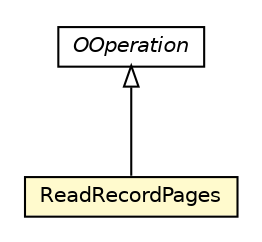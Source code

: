 #!/usr/local/bin/dot
#
# Class diagram 
# Generated by UMLGraph version R5_6-24-gf6e263 (http://www.umlgraph.org/)
#

digraph G {
	edge [fontname="Helvetica",fontsize=10,labelfontname="Helvetica",labelfontsize=10];
	node [fontname="Helvetica",fontsize=10,shape=plaintext];
	nodesep=0.25;
	ranksep=0.5;
	// com.orientechnologies.orient.core.storage.impl.local.statistic.OOperation
	c911587 [label=<<table title="com.orientechnologies.orient.core.storage.impl.local.statistic.OOperation" border="0" cellborder="1" cellspacing="0" cellpadding="2" port="p" href="./OOperation.html">
		<tr><td><table border="0" cellspacing="0" cellpadding="1">
<tr><td align="center" balign="center"><font face="Helvetica-Oblique"> OOperation </font></td></tr>
		</table></td></tr>
		</table>>, URL="./OOperation.html", fontname="Helvetica", fontcolor="black", fontsize=10.0];
	// com.orientechnologies.orient.core.storage.impl.local.statistic.OClusterCountersHolder.ReadRecordPages
	c911592 [label=<<table title="com.orientechnologies.orient.core.storage.impl.local.statistic.OClusterCountersHolder.ReadRecordPages" border="0" cellborder="1" cellspacing="0" cellpadding="2" port="p" bgcolor="lemonChiffon" href="./OClusterCountersHolder.ReadRecordPages.html">
		<tr><td><table border="0" cellspacing="0" cellpadding="1">
<tr><td align="center" balign="center"> ReadRecordPages </td></tr>
		</table></td></tr>
		</table>>, URL="./OClusterCountersHolder.ReadRecordPages.html", fontname="Helvetica", fontcolor="black", fontsize=10.0];
	//com.orientechnologies.orient.core.storage.impl.local.statistic.OClusterCountersHolder.ReadRecordPages extends com.orientechnologies.orient.core.storage.impl.local.statistic.OOperation
	c911587:p -> c911592:p [dir=back,arrowtail=empty];
}


